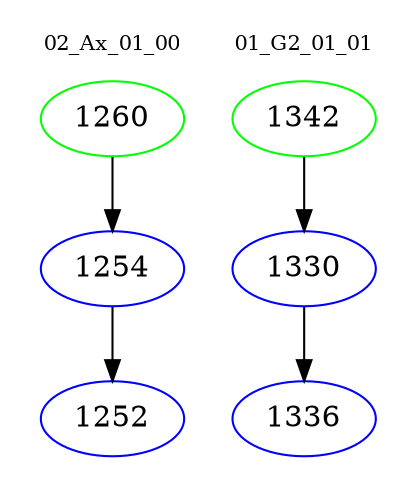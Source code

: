 digraph{
subgraph cluster_0 {
color = white
label = "02_Ax_01_00";
fontsize=10;
T0_1260 [label="1260", color="green"]
T0_1260 -> T0_1254 [color="black"]
T0_1254 [label="1254", color="blue"]
T0_1254 -> T0_1252 [color="black"]
T0_1252 [label="1252", color="blue"]
}
subgraph cluster_1 {
color = white
label = "01_G2_01_01";
fontsize=10;
T1_1342 [label="1342", color="green"]
T1_1342 -> T1_1330 [color="black"]
T1_1330 [label="1330", color="blue"]
T1_1330 -> T1_1336 [color="black"]
T1_1336 [label="1336", color="blue"]
}
}
